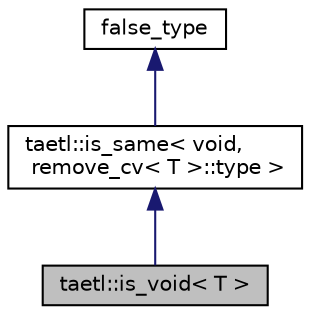 digraph "taetl::is_void&lt; T &gt;"
{
  edge [fontname="Helvetica",fontsize="10",labelfontname="Helvetica",labelfontsize="10"];
  node [fontname="Helvetica",fontsize="10",shape=record];
  Node3 [label="taetl::is_void\< T \>",height=0.2,width=0.4,color="black", fillcolor="grey75", style="filled", fontcolor="black"];
  Node4 -> Node3 [dir="back",color="midnightblue",fontsize="10",style="solid",fontname="Helvetica"];
  Node4 [label="taetl::is_same\< void,\l remove_cv\< T \>::type \>",height=0.2,width=0.4,color="black", fillcolor="white", style="filled",URL="$structtaetl_1_1is__same.html"];
  Node5 -> Node4 [dir="back",color="midnightblue",fontsize="10",style="solid",fontname="Helvetica"];
  Node5 [label="false_type",height=0.2,width=0.4,color="black", fillcolor="white", style="filled",URL="$structtaetl_1_1integral__constant.html"];
}
